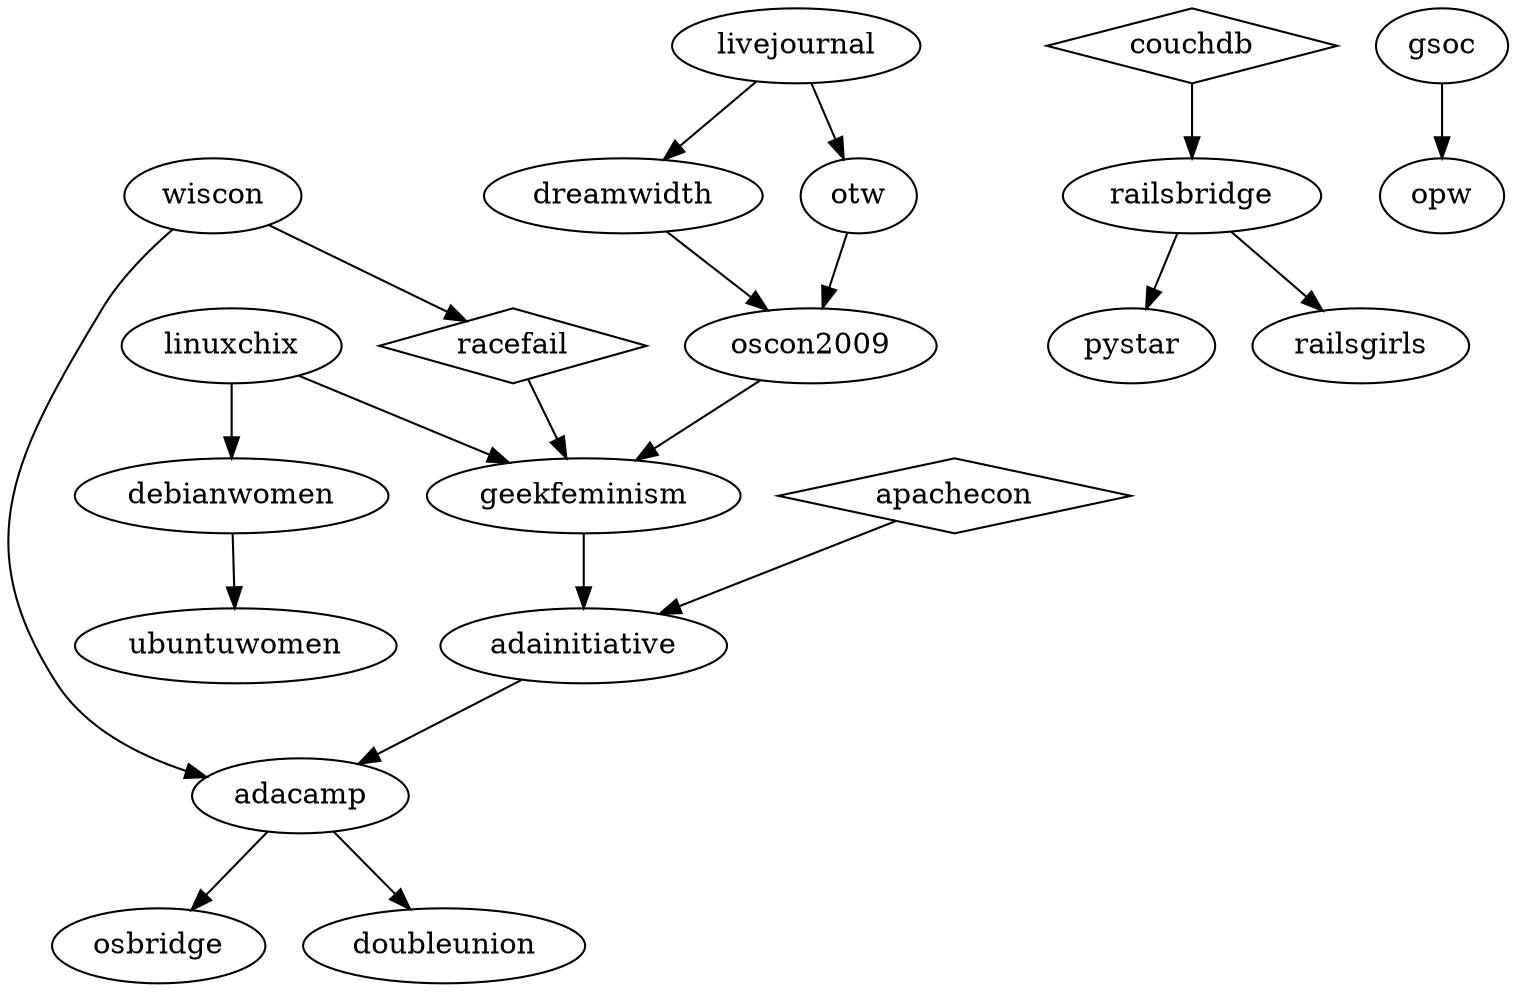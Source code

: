 digraph G {

  /*
     The following shapes are used for different types of things:
     oval = geek feminist/women-in-tech/etc organisation
     diamond = event/incident (cf. GF wiki "Timeline of Incidents")
  */

  /* Skud set up the GF wiki in 2008, mostly inspired by earlier "women
   * in open source" communities such as linuxchix */
  linuxchix -> geekfeminism;

  /* in 2009, Racefail introduced Skud and other GF wiki contributors to
   * a lot of new ideas */
  racefail -> geekfeminism;
  racefail [shape=diamond];

  /* in 2010, the Noirin Plunkett's assault at ApacheCon triggered
   * discussions about anti-harassment that would lead to the formation
   * of the Ada Initiative */
  apachecon -> adainitiative;
  apachecon [shape=diamond];

  geekfeminism -> adainitiative;
  adainitiative -> adacamp;

  /* Adacamp was inspired in some ways by Wiscon, eg. accessibility */
  wiscon -> adacamp;
  /* and then open source bridge picked up some of that from adacamp */
  adacamp -> osbridge;

  /* DoubleUnion came out of AdaCamp SF in 2012 */
  adacamp -> doubleunion;

  /* Various early women-in-open-source mailing lists etc */
  linuxchix -> debianwomen;
  debianwomen -> ubuntuwomen;

  /* RailsBridge happened in response to the CouchDB incident at
   * GoGaRuCo */
  couchdb -> railsbridge;
  couchdb [shape=diamond];
  railsbridge -> pystar;
  railsbridge -> railsgirls;

  gsoc -> opw;
  wiscon -> racefail;

  /* Livejournal (esp. their fail) inspired DW and OTW */
  livejournal -> dreamwidth;
  livejournal -> otw;

  /* Dreamwidth and OTW inspired Skud's 2009 OSCON keynote */
  dreamwidth -> oscon2009;
  otw -> oscon2009;

  /* GF blog came out of the oscon2009 keynote, as a place to have
   * ongoing conversations */
  oscon2009 -> geekfeminism;
}
